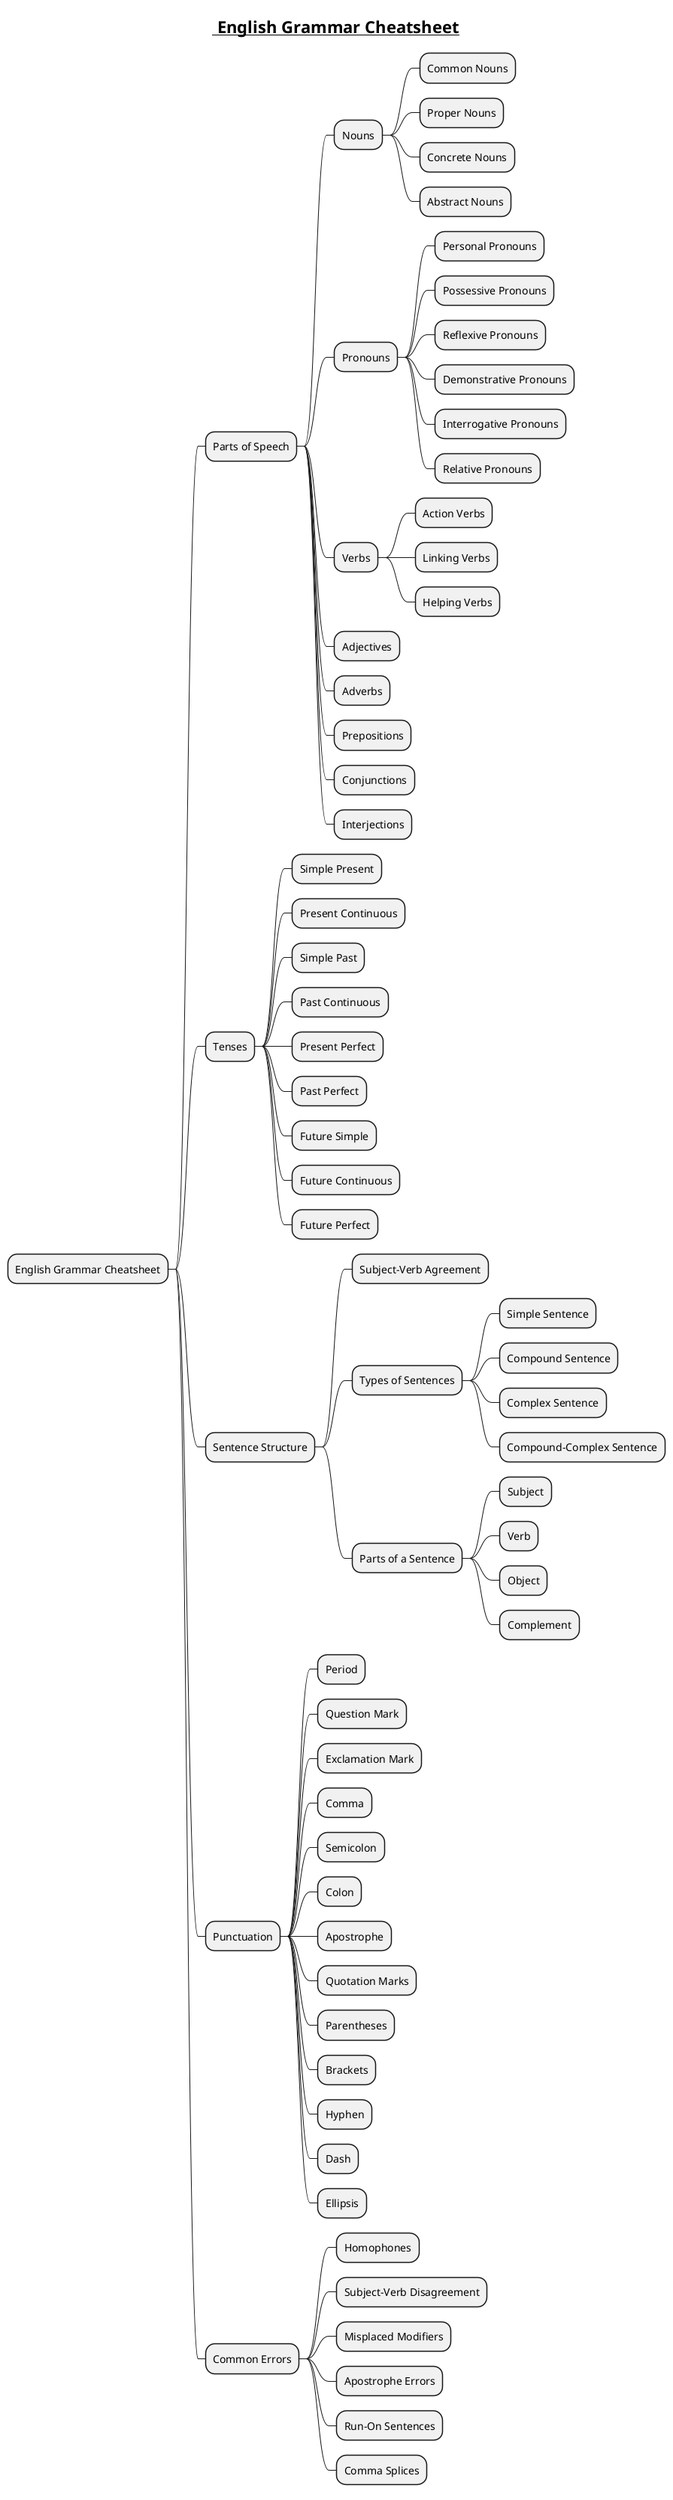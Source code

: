 @startmindmap
title =__ English Grammar Cheatsheet__

* English Grammar Cheatsheet
** Parts of Speech
*** Nouns
**** Common Nouns
**** Proper Nouns
**** Concrete Nouns
**** Abstract Nouns
*** Pronouns
**** Personal Pronouns
**** Possessive Pronouns
**** Reflexive Pronouns
**** Demonstrative Pronouns
**** Interrogative Pronouns
**** Relative Pronouns
*** Verbs
**** Action Verbs
**** Linking Verbs
**** Helping Verbs
*** Adjectives
*** Adverbs
*** Prepositions
*** Conjunctions
*** Interjections
** Tenses
*** Simple Present
*** Present Continuous
*** Simple Past
*** Past Continuous
*** Present Perfect
*** Past Perfect
*** Future Simple
*** Future Continuous
*** Future Perfect
** Sentence Structure
*** Subject-Verb Agreement
*** Types of Sentences
**** Simple Sentence
**** Compound Sentence
**** Complex Sentence
**** Compound-Complex Sentence
*** Parts of a Sentence
**** Subject
**** Verb
**** Object
**** Complement
** Punctuation
*** Period
*** Question Mark
*** Exclamation Mark
*** Comma
*** Semicolon
*** Colon
*** Apostrophe
*** Quotation Marks
*** Parentheses
*** Brackets
*** Hyphen
*** Dash
*** Ellipsis
** Common Errors
*** Homophones
*** Subject-Verb Disagreement
*** Misplaced Modifiers
*** Apostrophe Errors
*** Run-On Sentences
*** Comma Splices
@endmindmap
